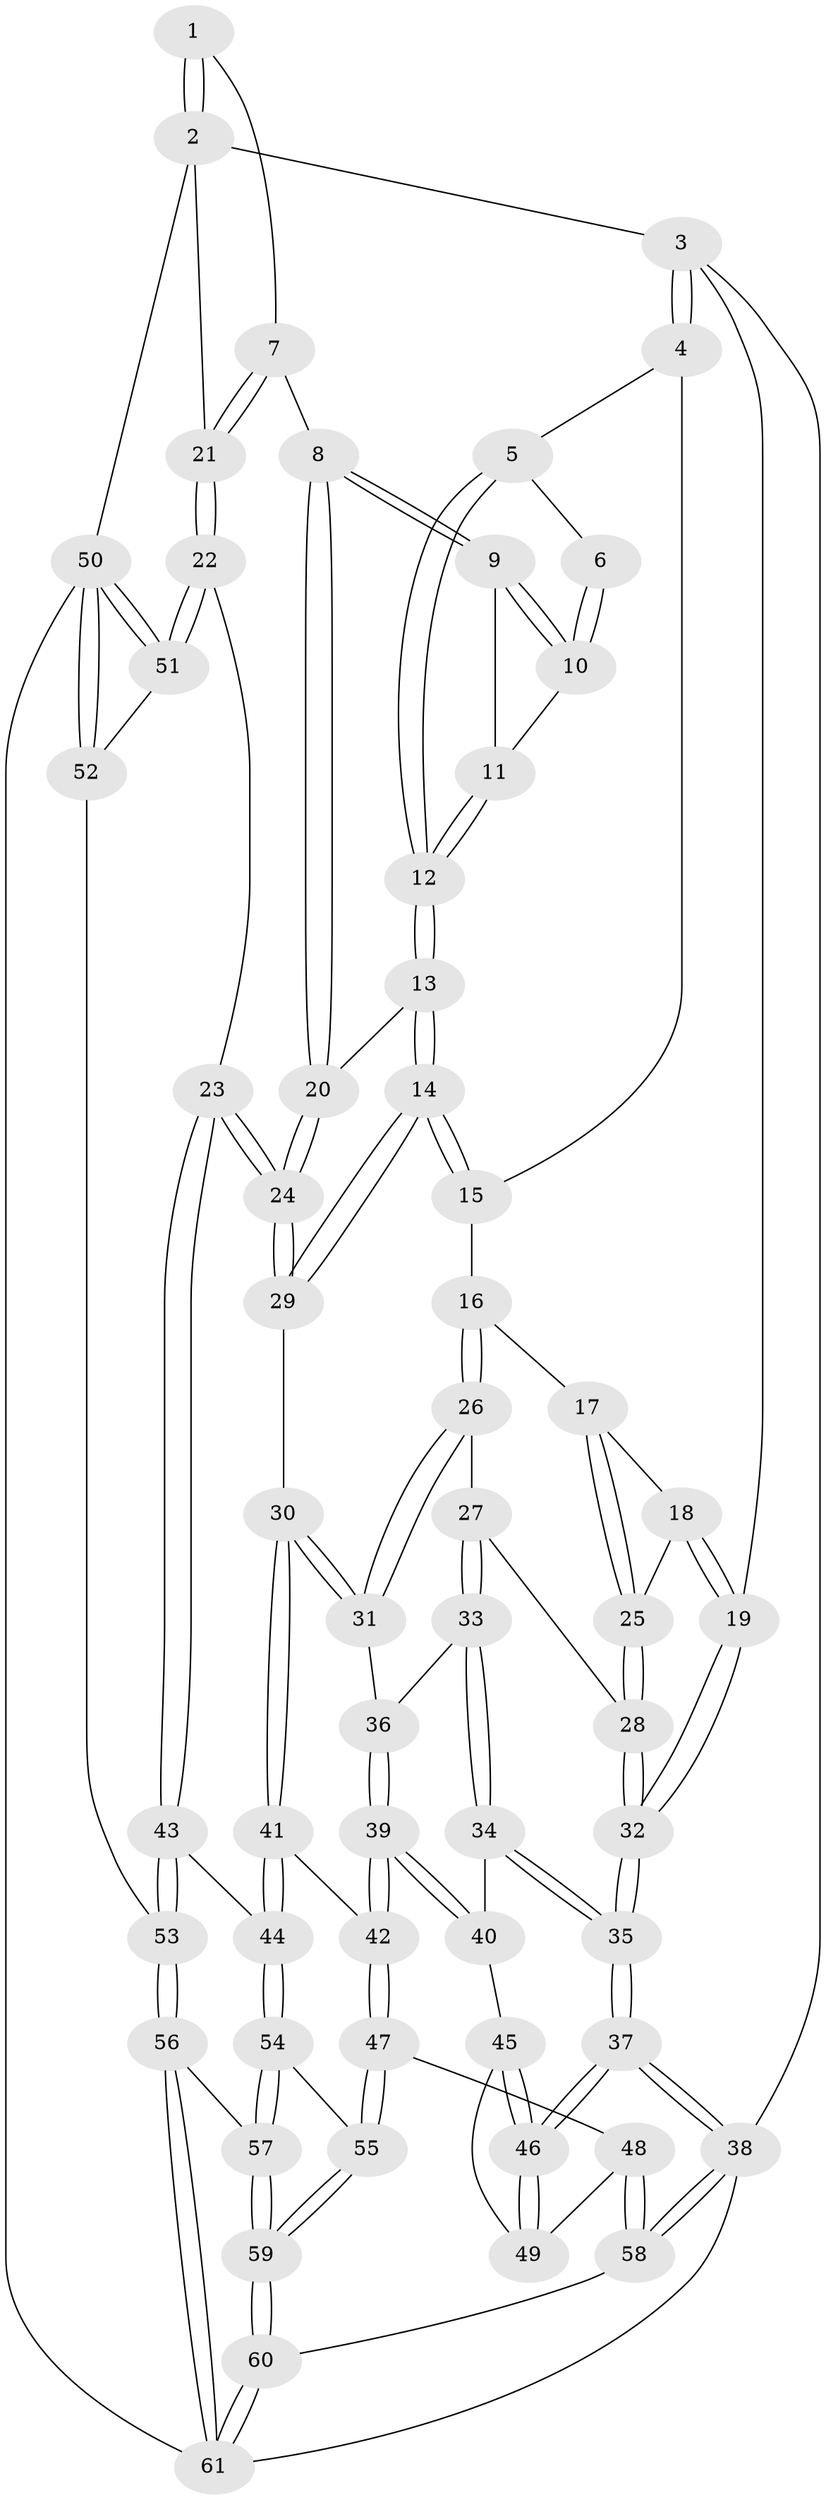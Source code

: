 // Generated by graph-tools (version 1.1) at 2025/17/03/09/25 04:17:15]
// undirected, 61 vertices, 149 edges
graph export_dot {
graph [start="1"]
  node [color=gray90,style=filled];
  1 [pos="+1+0"];
  2 [pos="+1+0"];
  3 [pos="+0+0"];
  4 [pos="+0.19729991030756852+0"];
  5 [pos="+0.6367027965277448+0"];
  6 [pos="+0.7447934685829163+0"];
  7 [pos="+0.8995469122401784+0.10312351177623408"];
  8 [pos="+0.8384018127002311+0.0922338886903834"];
  9 [pos="+0.8304586815995602+0.07436249952241795"];
  10 [pos="+0.7705573667813251+0"];
  11 [pos="+0.7195239440264175+0.05640359586374379"];
  12 [pos="+0.5704102739121941+0.17013843010148683"];
  13 [pos="+0.5693822796533633+0.17376318904118662"];
  14 [pos="+0.536475003796307+0.22484873469627828"];
  15 [pos="+0.24665489921360012+0"];
  16 [pos="+0.21701520009286265+0.1139205426728172"];
  17 [pos="+0.17614475649989242+0.13767650704883685"];
  18 [pos="+0.03409512191179382+0.11449056026119492"];
  19 [pos="+0+0"];
  20 [pos="+0.8188336539149158+0.1127368360674092"];
  21 [pos="+1+0.22167106249401597"];
  22 [pos="+1+0.4191035694547472"];
  23 [pos="+0.9228712860074794+0.45093856231108553"];
  24 [pos="+0.7971060387521792+0.34301144135794626"];
  25 [pos="+0.11970380164827824+0.19734165923211536"];
  26 [pos="+0.27088714247873513+0.2160320479032739"];
  27 [pos="+0.1315287733925727+0.2715306641571154"];
  28 [pos="+0.09951136974885044+0.25562110153325474"];
  29 [pos="+0.5356208519553661+0.2320101275873232"];
  30 [pos="+0.5351724147009358+0.23251530722985023"];
  31 [pos="+0.34441716118407434+0.2767247220739299"];
  32 [pos="+0+0.321470797408833"];
  33 [pos="+0.1857497190295255+0.36617196190053053"];
  34 [pos="+0.15445053524119146+0.40507493238792963"];
  35 [pos="+0+0.4012152436537819"];
  36 [pos="+0.30061558338624994+0.34227109536656636"];
  37 [pos="+0+0.7874845618971654"];
  38 [pos="+0+1"];
  39 [pos="+0.3191456972426823+0.4920316370643618"];
  40 [pos="+0.17122246282876735+0.4598924367620583"];
  41 [pos="+0.5228429059854423+0.4684917133805106"];
  42 [pos="+0.36743981333929776+0.583653576640561"];
  43 [pos="+0.840941849291834+0.5359233888053923"];
  44 [pos="+0.7196148184401335+0.6015222965215874"];
  45 [pos="+0.16244755637815356+0.485755787704791"];
  46 [pos="+0+0.7823259141026505"];
  47 [pos="+0.35931945643768864+0.6092054538461453"];
  48 [pos="+0.31942536510126096+0.6294394172610306"];
  49 [pos="+0.2671154907389648+0.6341492151314209"];
  50 [pos="+1+0.797353565180894"];
  51 [pos="+1+0.47722388182793973"];
  52 [pos="+0.924261149756146+0.7946537475734926"];
  53 [pos="+0.9114685635483445+0.7975629315692018"];
  54 [pos="+0.7122403912611707+0.6174303545314119"];
  55 [pos="+0.44045026865613035+0.6924983247851914"];
  56 [pos="+0.8437156590865543+0.8955945848162674"];
  57 [pos="+0.6888829492450094+0.806802740605086"];
  58 [pos="+0.24428708677129246+1"];
  59 [pos="+0.5149403025759665+0.9086005594996351"];
  60 [pos="+0.43859155688900897+1"];
  61 [pos="+1+1"];
  1 -- 2;
  1 -- 2;
  1 -- 7;
  2 -- 3;
  2 -- 21;
  2 -- 50;
  3 -- 4;
  3 -- 4;
  3 -- 19;
  3 -- 38;
  4 -- 5;
  4 -- 15;
  5 -- 6;
  5 -- 12;
  5 -- 12;
  6 -- 10;
  6 -- 10;
  7 -- 8;
  7 -- 21;
  7 -- 21;
  8 -- 9;
  8 -- 9;
  8 -- 20;
  8 -- 20;
  9 -- 10;
  9 -- 10;
  9 -- 11;
  10 -- 11;
  11 -- 12;
  11 -- 12;
  12 -- 13;
  12 -- 13;
  13 -- 14;
  13 -- 14;
  13 -- 20;
  14 -- 15;
  14 -- 15;
  14 -- 29;
  14 -- 29;
  15 -- 16;
  16 -- 17;
  16 -- 26;
  16 -- 26;
  17 -- 18;
  17 -- 25;
  17 -- 25;
  18 -- 19;
  18 -- 19;
  18 -- 25;
  19 -- 32;
  19 -- 32;
  20 -- 24;
  20 -- 24;
  21 -- 22;
  21 -- 22;
  22 -- 23;
  22 -- 51;
  22 -- 51;
  23 -- 24;
  23 -- 24;
  23 -- 43;
  23 -- 43;
  24 -- 29;
  24 -- 29;
  25 -- 28;
  25 -- 28;
  26 -- 27;
  26 -- 31;
  26 -- 31;
  27 -- 28;
  27 -- 33;
  27 -- 33;
  28 -- 32;
  28 -- 32;
  29 -- 30;
  30 -- 31;
  30 -- 31;
  30 -- 41;
  30 -- 41;
  31 -- 36;
  32 -- 35;
  32 -- 35;
  33 -- 34;
  33 -- 34;
  33 -- 36;
  34 -- 35;
  34 -- 35;
  34 -- 40;
  35 -- 37;
  35 -- 37;
  36 -- 39;
  36 -- 39;
  37 -- 38;
  37 -- 38;
  37 -- 46;
  37 -- 46;
  38 -- 58;
  38 -- 58;
  38 -- 61;
  39 -- 40;
  39 -- 40;
  39 -- 42;
  39 -- 42;
  40 -- 45;
  41 -- 42;
  41 -- 44;
  41 -- 44;
  42 -- 47;
  42 -- 47;
  43 -- 44;
  43 -- 53;
  43 -- 53;
  44 -- 54;
  44 -- 54;
  45 -- 46;
  45 -- 46;
  45 -- 49;
  46 -- 49;
  46 -- 49;
  47 -- 48;
  47 -- 55;
  47 -- 55;
  48 -- 49;
  48 -- 58;
  48 -- 58;
  50 -- 51;
  50 -- 51;
  50 -- 52;
  50 -- 52;
  50 -- 61;
  51 -- 52;
  52 -- 53;
  53 -- 56;
  53 -- 56;
  54 -- 55;
  54 -- 57;
  54 -- 57;
  55 -- 59;
  55 -- 59;
  56 -- 57;
  56 -- 61;
  56 -- 61;
  57 -- 59;
  57 -- 59;
  58 -- 60;
  59 -- 60;
  59 -- 60;
  60 -- 61;
  60 -- 61;
}
